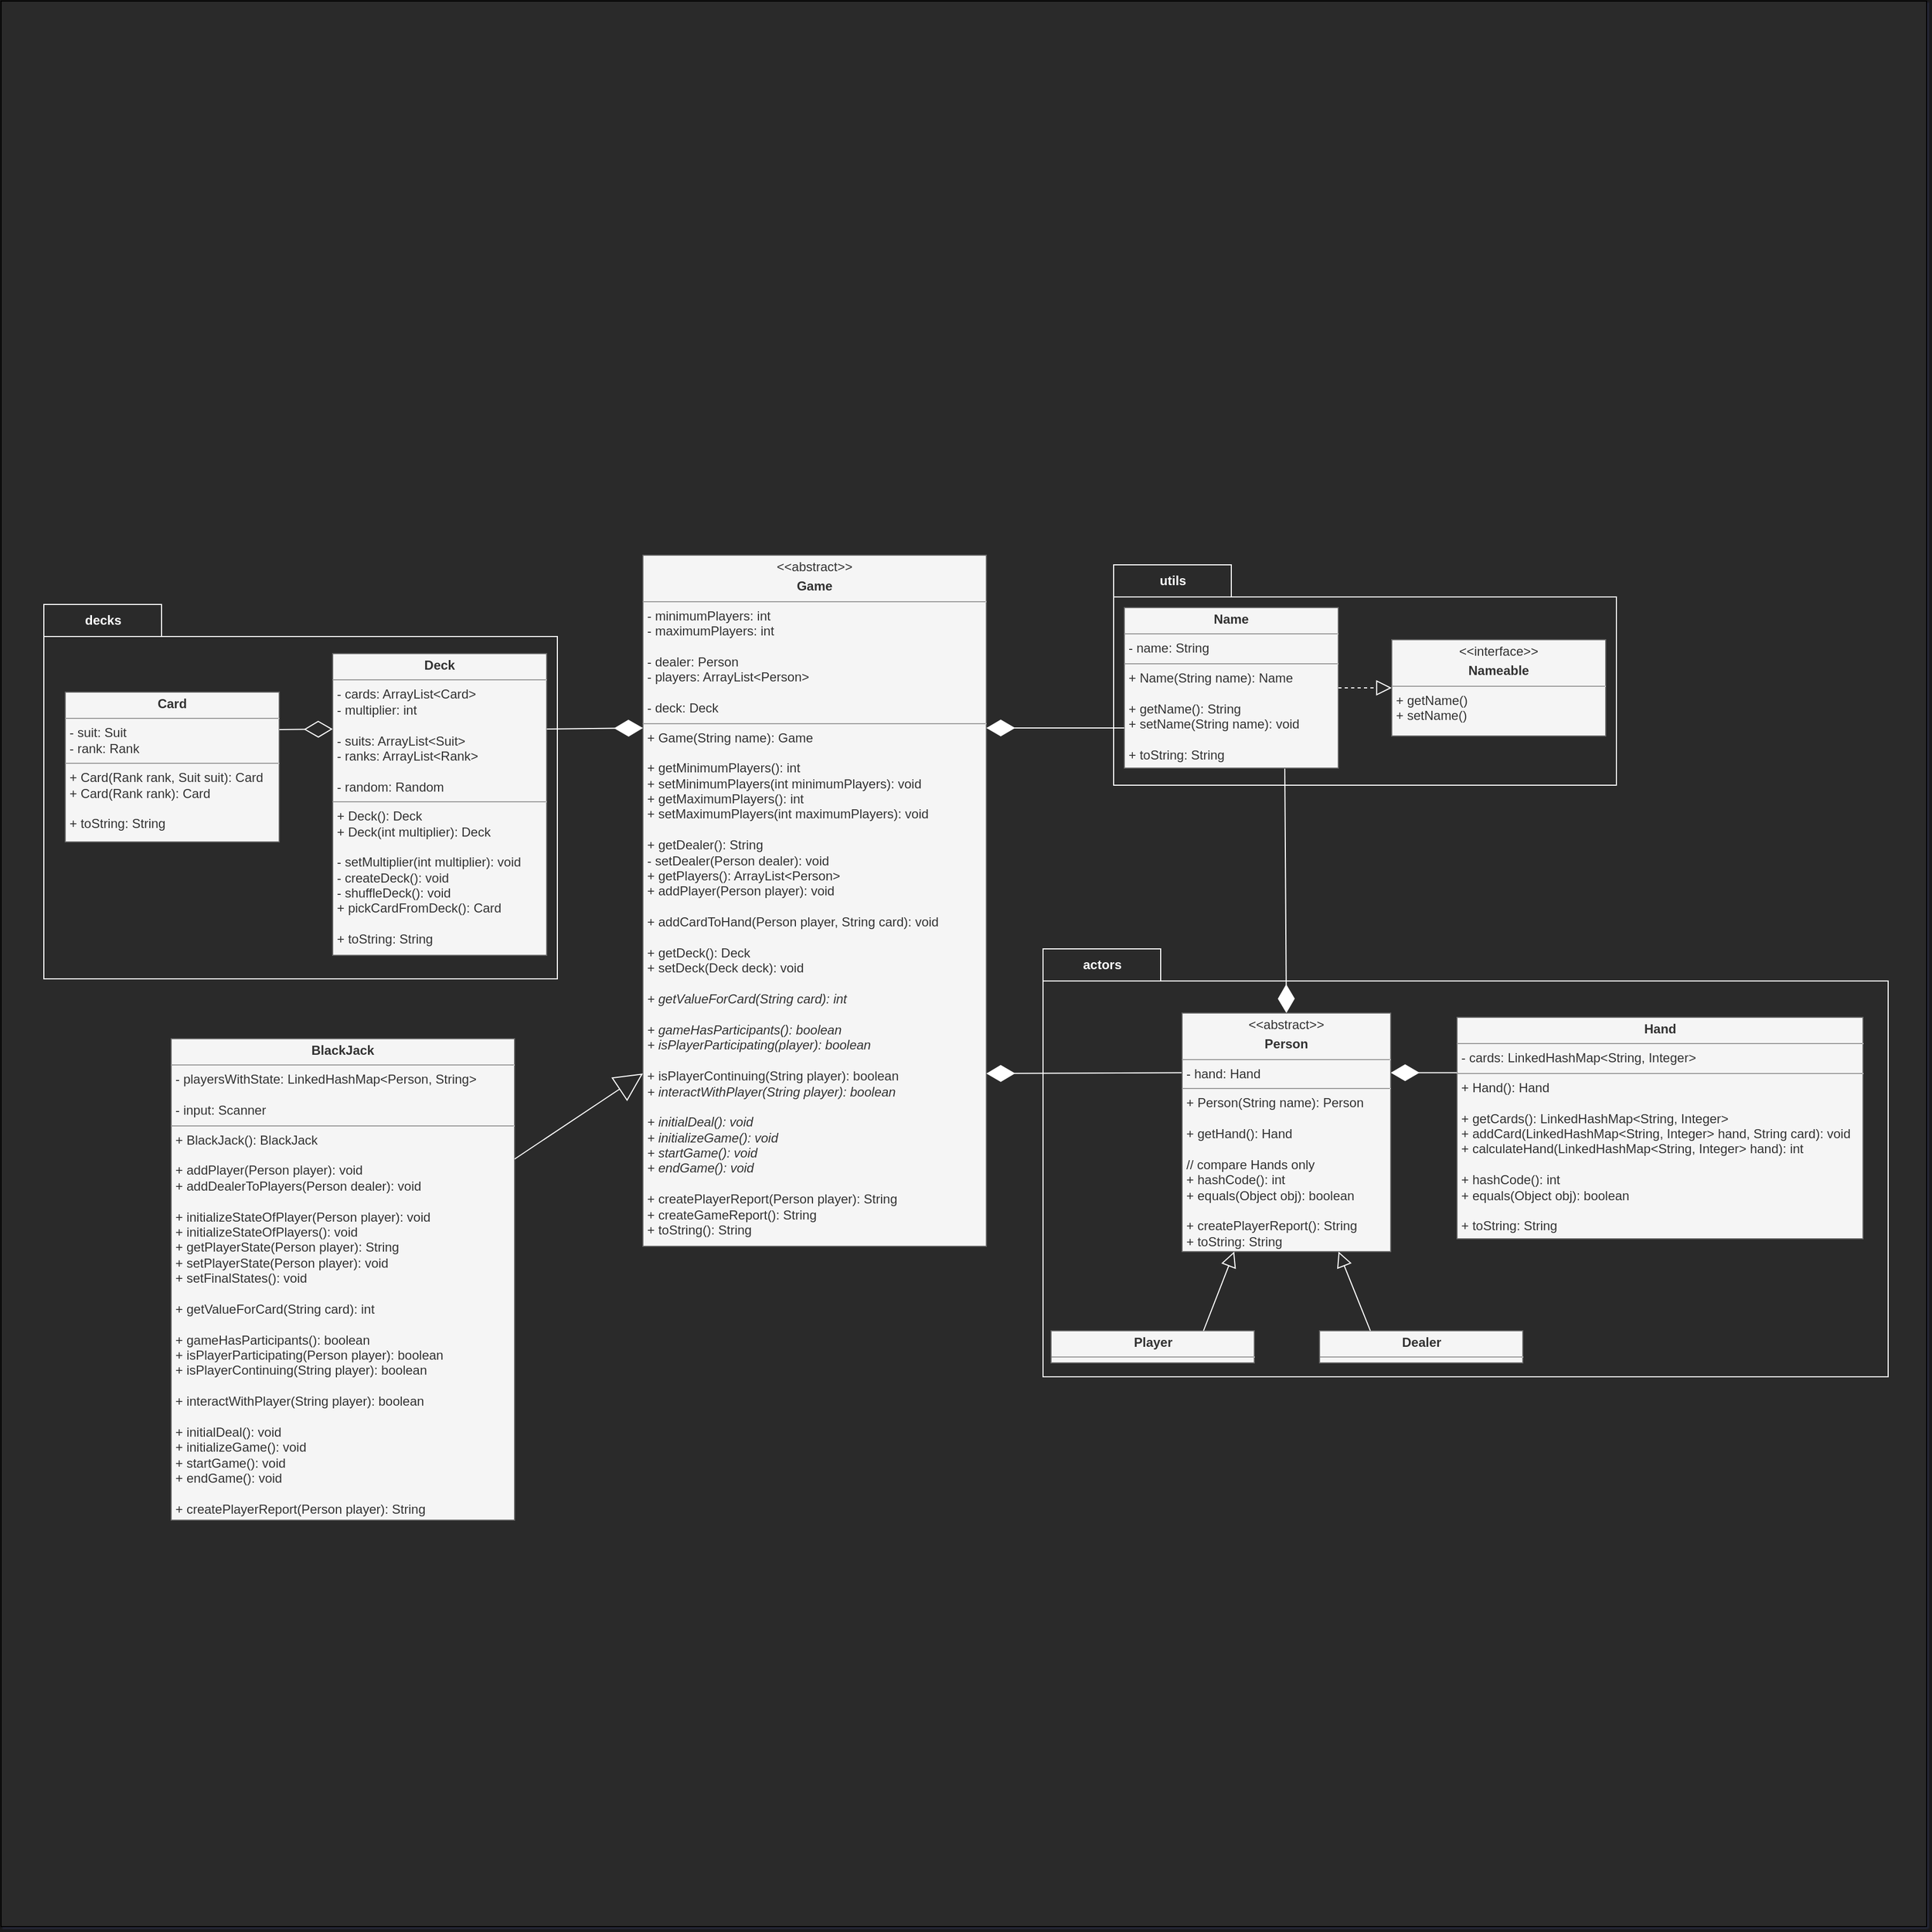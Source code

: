 <mxfile>
    <diagram id="OMdXxbHVJtqyGam3u5n7" name="Page-1">
        <mxGraphModel dx="3282" dy="4297" grid="1" gridSize="10" guides="1" tooltips="1" connect="1" arrows="1" fold="1" page="1" pageScale="1" pageWidth="1169" pageHeight="827" background="#1A1A1A" math="0" shadow="1">
            <root>
                <mxCell id="0"/>
                <mxCell id="1" parent="0"/>
                <mxCell id="93" value="" style="whiteSpace=wrap;html=1;aspect=fixed;fillColor=#2A2A2A;" vertex="1" parent="1">
                    <mxGeometry x="-480" y="-2030" width="1800" height="1800" as="geometry"/>
                </mxCell>
                <mxCell id="56" value="&lt;p style=&quot;margin: 4px 0px 0px ; text-align: center&quot;&gt;&amp;lt;&amp;lt;abstract&amp;gt;&amp;gt;&lt;/p&gt;&lt;p style=&quot;margin: 4px 0px 0px ; text-align: center&quot;&gt;&lt;b&gt;Game&lt;/b&gt;&lt;/p&gt;&lt;hr size=&quot;1&quot;&gt;&lt;p style=&quot;margin: 0px 0px 0px 4px&quot;&gt;- minimumPlayers: int&lt;br&gt;&lt;/p&gt;&lt;p style=&quot;margin: 0px 0px 0px 4px&quot;&gt;- maximumPlayers: int&lt;br&gt;&lt;br&gt;&lt;/p&gt;&lt;p style=&quot;margin: 0px 0px 0px 4px&quot;&gt;- dealer: Person&lt;br&gt;&lt;/p&gt;&lt;p style=&quot;margin: 0px 0px 0px 4px&quot;&gt;- players: ArrayList&amp;lt;Person&amp;gt;&lt;br&gt;&lt;/p&gt;&lt;p style=&quot;margin: 0px 0px 0px 4px&quot;&gt;&lt;br&gt;&lt;/p&gt;&lt;p style=&quot;margin: 0px 0px 0px 4px&quot;&gt;- deck: Deck&lt;/p&gt;&lt;hr size=&quot;1&quot;&gt;&lt;p style=&quot;margin: 0px 0px 0px 4px&quot;&gt;+ Game(String name): Game&lt;br&gt;&lt;/p&gt;&lt;p style=&quot;margin: 0px 0px 0px 4px&quot;&gt;&lt;br&gt;&lt;/p&gt;&lt;p style=&quot;margin: 0px 0px 0px 4px&quot;&gt;+ getMinimumPlayers(): int&lt;br&gt;&lt;/p&gt;&lt;p style=&quot;margin: 0px 0px 0px 4px&quot;&gt;+ setMinimumPlayers(int minimumPlayers): void&lt;/p&gt;&lt;p style=&quot;margin: 0px 0px 0px 4px&quot;&gt;+ getMaximumPlayers(): int&lt;br&gt;&lt;/p&gt;&lt;p style=&quot;margin: 0px 0px 0px 4px&quot;&gt;+ setMaximumPlayers(int maximumPlayers): void&lt;br&gt;&lt;/p&gt;&lt;p style=&quot;margin: 0px 0px 0px 4px&quot;&gt;&lt;br&gt;&lt;/p&gt;&lt;p style=&quot;margin: 0px 0px 0px 4px&quot;&gt;+ getDealer(): String&lt;br&gt;&lt;/p&gt;&lt;p style=&quot;margin: 0px 0px 0px 4px&quot;&gt;- setDealer(Person dealer): void&lt;/p&gt;&lt;p style=&quot;margin: 0px 0px 0px 4px&quot;&gt;+ getPlayers(): ArrayList&amp;lt;Person&amp;gt;&lt;/p&gt;&lt;p style=&quot;margin: 0px 0px 0px 4px&quot;&gt;+ addPlayer(Person player): void&lt;br&gt;&lt;/p&gt;&lt;div&gt;&lt;br&gt;&lt;/div&gt;&lt;div&gt;&lt;p style=&quot;margin: 0px 0px 0px 4px&quot;&gt;+ addCardToHand(Person player, String card): void&lt;br&gt;&lt;/p&gt;&lt;/div&gt;&lt;p style=&quot;margin: 0px 0px 0px 4px&quot;&gt;&lt;br&gt;&lt;/p&gt;&lt;p style=&quot;margin: 0px 0px 0px 4px&quot;&gt;+ getDeck(): Deck&lt;/p&gt;&lt;p style=&quot;margin: 0px 0px 0px 4px&quot;&gt;+ setDeck(Deck deck): void&lt;/p&gt;&lt;p style=&quot;margin: 0px 0px 0px 4px&quot;&gt;&lt;i&gt;&lt;br&gt;&lt;/i&gt;&lt;/p&gt;&lt;p style=&quot;margin: 0px 0px 0px 4px&quot;&gt;&lt;i&gt;+ getValueForCard(String card): int&lt;/i&gt;&lt;br&gt;&lt;/p&gt;&lt;div&gt;&lt;p style=&quot;margin: 0px 0px 0px 4px&quot;&gt;&lt;br&gt;&lt;/p&gt;&lt;/div&gt;&lt;p style=&quot;margin: 0px 0px 0px 4px&quot;&gt;&lt;i&gt;+ gameHasParticipants(): boolean&lt;/i&gt;&lt;br&gt;&lt;/p&gt;&lt;p style=&quot;margin: 0px 0px 0px 4px&quot;&gt;&lt;i&gt;+ isPlayerParticipating(player): boolean&lt;/i&gt;&lt;/p&gt;&lt;div&gt;&lt;p style=&quot;margin: 0px 0px 0px 4px&quot;&gt;&lt;br&gt;&lt;/p&gt;&lt;/div&gt;&lt;p style=&quot;margin: 0px 0px 0px 4px&quot;&gt;+ isPlayerContinuing(String player): boolean&lt;/p&gt;&lt;p style=&quot;margin: 0px 0px 0px 4px&quot;&gt;&lt;i&gt;+ interactWithPlayer(String player): boolean&lt;/i&gt;&lt;/p&gt;&lt;p style=&quot;margin: 0px 0px 0px 4px&quot;&gt;&lt;br&gt;&lt;/p&gt;&lt;p style=&quot;margin: 0px 0px 0px 4px&quot;&gt;&lt;i&gt;+ initialDeal(): void&lt;/i&gt;&lt;/p&gt;&lt;p style=&quot;margin: 0px 0px 0px 4px&quot;&gt;&lt;i&gt;+ initializeGame(): void&lt;/i&gt;&lt;br&gt;&lt;/p&gt;&lt;p style=&quot;margin: 0px 0px 0px 4px&quot;&gt;&lt;i&gt;+ startGame(): void&lt;/i&gt;&lt;/p&gt;&lt;p style=&quot;margin: 0px 0px 0px 4px&quot;&gt;&lt;i&gt;+ endGame(): void&lt;/i&gt;&lt;/p&gt;&lt;p style=&quot;margin: 0px 0px 0px 4px&quot;&gt;&lt;br&gt;&lt;/p&gt;&lt;p style=&quot;margin: 0px 0px 0px 4px&quot;&gt;+ createPlayerReport(Person player): String&lt;/p&gt;&lt;p style=&quot;margin: 0px 0px 0px 4px&quot;&gt;+ createGameReport(): String&lt;br&gt;&lt;/p&gt;&lt;p style=&quot;margin: 0px 0px 0px 4px&quot;&gt;+ toString(): String&lt;/p&gt;" style="verticalAlign=top;align=left;overflow=fill;fontSize=12;fontFamily=Helvetica;html=1;fillColor=#f5f5f5;fontColor=#333333;strokeColor=#666666;" parent="1" vertex="1">
                    <mxGeometry x="120" y="-1512" width="321" height="646" as="geometry"/>
                </mxCell>
                <mxCell id="60" value="" style="endArrow=diamondThin;endFill=1;endSize=24;html=1;exitX=0;exitY=0.25;exitDx=0;exitDy=0;fontColor=#000000;strokeColor=#FFFFFF;rounded=0;fillColor=#f5f5f5;entryX=1;entryY=0.75;entryDx=0;entryDy=0;" parent="1" source="61" target="56" edge="1">
                    <mxGeometry width="160" relative="1" as="geometry">
                        <mxPoint x="637" y="-1456" as="sourcePoint"/>
                        <mxPoint x="565" y="-1566" as="targetPoint"/>
                        <Array as="points"/>
                    </mxGeometry>
                </mxCell>
                <mxCell id="65" value="" style="endArrow=diamondThin;endFill=1;endSize=24;html=1;exitX=0.75;exitY=1;exitDx=0;exitDy=0;fontColor=#000000;strokeColor=#FFFFFF;rounded=0;fillColor=#f5f5f5;entryX=0.5;entryY=0;entryDx=0;entryDy=0;" parent="1" source="63" target="61" edge="1">
                    <mxGeometry width="160" relative="1" as="geometry">
                        <mxPoint x="645" y="-1309.5" as="sourcePoint"/>
                        <mxPoint x="505" y="-1310" as="targetPoint"/>
                        <Array as="points"/>
                    </mxGeometry>
                </mxCell>
                <mxCell id="72" value="&lt;font color=&quot;#ffffff&quot;&gt;utils&lt;/font&gt;" style="shape=folder;fontStyle=1;tabWidth=110;tabHeight=30;tabPosition=left;html=1;boundedLbl=1;labelInHeader=1;container=1;collapsible=0;recursiveResize=0;fillColor=none;fontColor=#333333;strokeColor=#FFFFFF;" parent="1" vertex="1">
                    <mxGeometry x="560" y="-1503" width="470" height="206" as="geometry"/>
                </mxCell>
                <mxCell id="63" value="&lt;p style=&quot;margin: 0px ; margin-top: 4px ; text-align: center&quot;&gt;&lt;b&gt;Name&lt;/b&gt;&lt;br&gt;&lt;/p&gt;&lt;hr size=&quot;1&quot;&gt;&lt;p style=&quot;margin: 0px ; margin-left: 4px&quot;&gt;- name: String&lt;/p&gt;&lt;hr size=&quot;1&quot;&gt;&lt;p style=&quot;margin: 0px ; margin-left: 4px&quot;&gt;&lt;span&gt;+ Name(String name): Name&lt;/span&gt;&lt;/p&gt;&lt;p style=&quot;margin: 0px ; margin-left: 4px&quot;&gt;&lt;span&gt;&lt;br&gt;&lt;/span&gt;&lt;/p&gt;&lt;p style=&quot;margin: 0px ; margin-left: 4px&quot;&gt;&lt;span&gt;+ getName(): String&lt;/span&gt;&lt;/p&gt;&lt;p style=&quot;margin: 0px ; margin-left: 4px&quot;&gt;&lt;span&gt;+ setName(String name): void&lt;/span&gt;&lt;/p&gt;&lt;p style=&quot;margin: 0px ; margin-left: 4px&quot;&gt;&lt;span&gt;&lt;br&gt;&lt;/span&gt;&lt;/p&gt;&lt;p style=&quot;margin: 0px ; margin-left: 4px&quot;&gt;&lt;span&gt;+ toString: String&lt;/span&gt;&lt;br&gt;&lt;/p&gt;" style="verticalAlign=top;align=left;overflow=fill;fontSize=12;fontFamily=Helvetica;html=1;fillColor=#f5f5f5;fontColor=#333333;strokeColor=#666666;" parent="72" vertex="1">
                    <mxGeometry x="10" y="40" width="200" height="150" as="geometry"/>
                </mxCell>
                <mxCell id="66" value="" style="endArrow=block;dashed=1;endFill=0;endSize=12;html=1;exitX=1;exitY=0.5;exitDx=0;exitDy=0;entryX=0;entryY=0.5;entryDx=0;entryDy=0;fillColor=#f5f5f5;strokeColor=#FFFFFF;" parent="72" source="63" target="64" edge="1">
                    <mxGeometry width="160" relative="1" as="geometry">
                        <mxPoint x="399" y="190" as="sourcePoint"/>
                        <mxPoint x="559" y="190" as="targetPoint"/>
                    </mxGeometry>
                </mxCell>
                <mxCell id="64" value="&lt;p style=&quot;margin: 0px ; margin-top: 4px ; text-align: center&quot;&gt;&amp;lt;&amp;lt;interface&amp;gt;&amp;gt;&lt;/p&gt;&lt;p style=&quot;margin: 0px ; margin-top: 4px ; text-align: center&quot;&gt;&lt;b&gt;Nameable&lt;/b&gt;&lt;/p&gt;&lt;hr size=&quot;1&quot;&gt;&lt;p style=&quot;margin: 0px ; margin-left: 4px&quot;&gt;&lt;/p&gt;&lt;p style=&quot;margin: 0px ; margin-left: 4px&quot;&gt;&lt;span&gt;+ getName()&lt;/span&gt;&lt;br&gt;&lt;/p&gt;&lt;p style=&quot;margin: 0px ; margin-left: 4px&quot;&gt;&lt;span&gt;+ setName()&lt;/span&gt;&lt;/p&gt;&lt;p style=&quot;margin: 0px ; margin-left: 4px&quot;&gt;&lt;br&gt;&lt;/p&gt;" style="verticalAlign=top;align=left;overflow=fill;fontSize=12;fontFamily=Helvetica;html=1;fillColor=#f5f5f5;fontColor=#333333;strokeColor=#666666;" parent="72" vertex="1">
                    <mxGeometry x="260" y="70" width="200" height="90" as="geometry"/>
                </mxCell>
                <mxCell id="70" value="&lt;font color=&quot;#ffffff&quot;&gt;actors&lt;/font&gt;" style="shape=folder;fontStyle=1;tabWidth=110;tabHeight=30;tabPosition=left;html=1;boundedLbl=1;labelInHeader=1;container=1;collapsible=0;recursiveResize=0;fillColor=none;fontColor=#333333;strokeColor=#FFFFFF;" parent="1" vertex="1">
                    <mxGeometry x="494" y="-1144" width="790" height="400" as="geometry"/>
                </mxCell>
                <mxCell id="57" value="&lt;p style=&quot;margin: 0px ; margin-top: 4px ; text-align: center&quot;&gt;&lt;b&gt;Player&lt;/b&gt;&lt;/p&gt;&lt;hr size=&quot;1&quot;&gt;&lt;p style=&quot;margin: 0px ; margin-left: 4px&quot;&gt;&lt;/p&gt;&lt;p style=&quot;margin: 0px ; margin-left: 4px&quot;&gt;&lt;br&gt;&lt;/p&gt;" style="verticalAlign=top;align=left;overflow=fill;fontSize=12;fontFamily=Helvetica;html=1;fillColor=#f5f5f5;fontColor=#333333;strokeColor=#666666;" parent="70" vertex="1">
                    <mxGeometry x="7.5" y="357" width="190" height="30" as="geometry"/>
                </mxCell>
                <mxCell id="58" value="&lt;p style=&quot;margin: 0px ; margin-top: 4px ; text-align: center&quot;&gt;&lt;b&gt;Hand&lt;/b&gt;&lt;/p&gt;&lt;hr size=&quot;1&quot;&gt;&lt;p style=&quot;margin: 0px ; margin-left: 4px&quot;&gt;&lt;span&gt;- cards: LinkedHashMap&amp;lt;String, Integer&amp;gt;&lt;/span&gt;&lt;br&gt;&lt;/p&gt;&lt;hr size=&quot;1&quot;&gt;&lt;p style=&quot;margin: 0px 0px 0px 4px&quot;&gt;+ Hand(): Hand&lt;/p&gt;&lt;p style=&quot;margin: 0px 0px 0px 4px&quot;&gt;&lt;br&gt;&lt;/p&gt;&lt;p style=&quot;margin: 0px 0px 0px 4px&quot;&gt;+ getCards(): LinkedHashMap&amp;lt;String, Integer&amp;gt;&lt;/p&gt;&lt;p style=&quot;margin: 0px 0px 0px 4px&quot;&gt;+&amp;nbsp;addCard(LinkedHashMap&amp;lt;String, Integer&amp;gt; hand, String card): void&lt;/p&gt;&lt;p style=&quot;margin: 0px 0px 0px 4px&quot;&gt;&lt;span&gt;+ calculateHand(LinkedHashMap&amp;lt;String, Integer&amp;gt; hand): int&lt;/span&gt;&lt;br&gt;&lt;/p&gt;&lt;p style=&quot;margin: 0px 0px 0px 4px&quot;&gt;&lt;br&gt;&lt;/p&gt;&lt;p style=&quot;margin: 0px 0px 0px 4px&quot;&gt;+ hashCode(): int&lt;/p&gt;&lt;p style=&quot;margin: 0px 0px 0px 4px&quot;&gt;+ equals(Object obj): boolean&lt;/p&gt;&lt;p style=&quot;margin: 0px ; margin-left: 4px&quot;&gt;&lt;span&gt;&lt;br&gt;&lt;/span&gt;&lt;/p&gt;&lt;p style=&quot;margin: 0px ; margin-left: 4px&quot;&gt;&lt;span&gt;+ toString: String&lt;/span&gt;&lt;br&gt;&lt;/p&gt;" style="verticalAlign=top;align=left;overflow=fill;fontSize=12;fontFamily=Helvetica;html=1;fillColor=#f5f5f5;fontColor=#333333;strokeColor=#666666;" parent="70" vertex="1">
                    <mxGeometry x="387" y="64" width="379.5" height="207" as="geometry"/>
                </mxCell>
                <mxCell id="59" value="" style="endArrow=diamondThin;endFill=1;endSize=24;html=1;entryX=1;entryY=0.25;entryDx=0;entryDy=0;exitX=0;exitY=0.25;exitDx=0;exitDy=0;strokeColor=#FFFFFF;rounded=0;fillColor=#f5f5f5;" parent="70" source="58" target="61" edge="1">
                    <mxGeometry width="160" relative="1" as="geometry">
                        <mxPoint x="-70.5" y="-96" as="sourcePoint"/>
                        <mxPoint x="377.5" y="116.5" as="targetPoint"/>
                        <Array as="points"/>
                    </mxGeometry>
                </mxCell>
                <mxCell id="61" value="&lt;p style=&quot;margin: 0px ; margin-top: 4px ; text-align: center&quot;&gt;&amp;lt;&amp;lt;abstract&amp;gt;&amp;gt;&lt;/p&gt;&lt;p style=&quot;margin: 0px ; margin-top: 4px ; text-align: center&quot;&gt;&lt;b&gt;Person&lt;/b&gt;&lt;/p&gt;&lt;hr size=&quot;1&quot;&gt;&lt;p style=&quot;margin: 0px ; margin-left: 4px&quot;&gt;&lt;span&gt;- hand: Hand&lt;/span&gt;&lt;br&gt;&lt;/p&gt;&lt;hr size=&quot;1&quot;&gt;&lt;p style=&quot;margin: 0px ; margin-left: 4px&quot;&gt;&lt;span&gt;+ Person(String name): Person&lt;/span&gt;&lt;/p&gt;&lt;p style=&quot;margin: 0px ; margin-left: 4px&quot;&gt;&lt;span&gt;&lt;br&gt;&lt;/span&gt;&lt;/p&gt;&lt;p style=&quot;margin: 0px ; margin-left: 4px&quot;&gt;&lt;span&gt;+ getHand(): Hand&lt;/span&gt;&lt;/p&gt;&lt;p style=&quot;margin: 0px ; margin-left: 4px&quot;&gt;&lt;span&gt;&amp;nbsp;&lt;/span&gt;&lt;br&gt;&lt;/p&gt;&lt;p style=&quot;margin: 0px ; margin-left: 4px&quot;&gt;&lt;span&gt;// compare Hands only&lt;/span&gt;&lt;/p&gt;&lt;p style=&quot;margin: 0px 0px 0px 4px&quot;&gt;+ hashCode(): int&lt;/p&gt;&lt;p style=&quot;margin: 0px 0px 0px 4px&quot;&gt;+ equals(Object obj): boolean&lt;/p&gt;&lt;div&gt;&lt;br&gt;&lt;/div&gt;&lt;p style=&quot;margin: 0px 0px 0px 4px&quot;&gt;+ createPlayerReport(): String&lt;/p&gt;&lt;p style=&quot;margin: 0px ; margin-left: 4px&quot;&gt;&lt;span&gt;+ toString: String&lt;/span&gt;&lt;br&gt;&lt;/p&gt;" style="verticalAlign=top;align=left;overflow=fill;fontSize=12;fontFamily=Helvetica;html=1;fillColor=#f5f5f5;fontColor=#333333;strokeColor=#666666;" parent="70" vertex="1">
                    <mxGeometry x="130" y="60" width="195" height="223" as="geometry"/>
                </mxCell>
                <mxCell id="62" value="&lt;p style=&quot;margin: 0px ; margin-top: 4px ; text-align: center&quot;&gt;&lt;b&gt;Dealer&lt;/b&gt;&lt;/p&gt;&lt;hr size=&quot;1&quot;&gt;&lt;p style=&quot;margin: 0px ; margin-left: 4px&quot;&gt;&lt;br&gt;&lt;/p&gt;" style="verticalAlign=top;align=left;overflow=fill;fontSize=12;fontFamily=Helvetica;html=1;fillColor=#f5f5f5;fontColor=#333333;strokeColor=#666666;" parent="70" vertex="1">
                    <mxGeometry x="258.5" y="357" width="190" height="30" as="geometry"/>
                </mxCell>
                <mxCell id="67" value="" style="endArrow=block;endFill=0;endSize=12;html=1;exitX=0.75;exitY=0;exitDx=0;exitDy=0;entryX=0.25;entryY=1;entryDx=0;entryDy=0;fillColor=#f5f5f5;strokeColor=#FFFFFF;" parent="70" source="57" target="61" edge="1">
                    <mxGeometry width="160" relative="1" as="geometry">
                        <mxPoint x="282.5" y="-146.5" as="sourcePoint"/>
                        <mxPoint x="362.5" y="-146" as="targetPoint"/>
                    </mxGeometry>
                </mxCell>
                <mxCell id="68" value="" style="endArrow=block;endFill=0;endSize=12;html=1;exitX=0.25;exitY=0;exitDx=0;exitDy=0;entryX=0.75;entryY=1;entryDx=0;entryDy=0;fillColor=#f5f5f5;strokeColor=#FFFFFF;" parent="70" source="62" target="61" edge="1">
                    <mxGeometry width="160" relative="1" as="geometry">
                        <mxPoint x="115" y="396" as="sourcePoint"/>
                        <mxPoint x="132.5" y="344.0" as="targetPoint"/>
                    </mxGeometry>
                </mxCell>
                <mxCell id="69" value="" style="endArrow=diamondThin;endFill=1;endSize=24;html=1;exitX=0;exitY=0.75;exitDx=0;exitDy=0;fontColor=#000000;strokeColor=#FFFFFF;rounded=0;fillColor=#f5f5f5;entryX=1;entryY=0.25;entryDx=0;entryDy=0;" parent="1" source="63" target="56" edge="1">
                    <mxGeometry width="160" relative="1" as="geometry">
                        <mxPoint x="840" y="-1666" as="sourcePoint"/>
                        <mxPoint x="421" y="-1766" as="targetPoint"/>
                        <Array as="points"/>
                    </mxGeometry>
                </mxCell>
                <mxCell id="73" value="&lt;font color=&quot;#ffffff&quot;&gt;decks&lt;/font&gt;" style="shape=folder;fontStyle=1;tabWidth=110;tabHeight=30;tabPosition=left;html=1;boundedLbl=1;labelInHeader=1;container=1;collapsible=0;recursiveResize=0;fillColor=none;fontColor=#333333;strokeColor=#FFFFFF;" parent="1" vertex="1">
                    <mxGeometry x="-440" y="-1466" width="480" height="350" as="geometry"/>
                </mxCell>
                <mxCell id="74" value="&lt;p style=&quot;margin: 0px ; margin-top: 4px ; text-align: center&quot;&gt;&lt;b&gt;Deck&lt;/b&gt;&lt;br&gt;&lt;/p&gt;&lt;hr size=&quot;1&quot;&gt;&lt;p style=&quot;margin: 0px ; margin-left: 4px&quot;&gt;- cards: ArrayList&amp;lt;Card&amp;gt;&lt;/p&gt;&lt;p style=&quot;margin: 0px ; margin-left: 4px&quot;&gt;- multiplier: int&lt;/p&gt;&lt;p style=&quot;margin: 0px ; margin-left: 4px&quot;&gt;&lt;br&gt;&lt;/p&gt;&lt;p style=&quot;margin: 0px 0px 0px 4px&quot;&gt;- suits: ArrayList&amp;lt;Suit&amp;gt;&lt;/p&gt;&lt;p style=&quot;margin: 0px 0px 0px 4px&quot;&gt;- ranks: ArrayList&amp;lt;Rank&amp;gt;&lt;/p&gt;&lt;p style=&quot;margin: 0px 0px 0px 4px&quot;&gt;&lt;br&gt;&lt;/p&gt;&lt;p style=&quot;margin: 0px 0px 0px 4px&quot;&gt;- random: Random&lt;/p&gt;&lt;hr size=&quot;1&quot;&gt;&lt;p style=&quot;margin: 0px 0px 0px 4px&quot;&gt;+ Deck(): Deck&lt;/p&gt;&lt;p style=&quot;margin: 0px 0px 0px 4px&quot;&gt;+ Deck(int multiplier): Deck&lt;br&gt;&lt;/p&gt;&lt;p style=&quot;margin: 0px 0px 0px 4px&quot;&gt;&lt;br&gt;&lt;/p&gt;&lt;p style=&quot;margin: 0px 0px 0px 4px&quot;&gt;- setMultiplier(int multiplier): void&lt;/p&gt;&lt;p style=&quot;margin: 0px 0px 0px 4px&quot;&gt;- createDeck(): void&lt;br&gt;&lt;/p&gt;&lt;p style=&quot;margin: 0px 0px 0px 4px&quot;&gt;- shuffleDeck(): void&lt;/p&gt;&lt;p style=&quot;margin: 0px 0px 0px 4px&quot;&gt;+ pickCardFromDeck(): Card&lt;/p&gt;&lt;div&gt;&lt;br&gt;&lt;/div&gt;&lt;p style=&quot;margin: 0px ; margin-left: 4px&quot;&gt;&lt;span&gt;+ toString: String&lt;/span&gt;&lt;br&gt;&lt;/p&gt;" style="verticalAlign=top;align=left;overflow=fill;fontSize=12;fontFamily=Helvetica;html=1;fillColor=#f5f5f5;fontColor=#333333;strokeColor=#666666;" parent="73" vertex="1">
                    <mxGeometry x="270" y="46" width="200" height="282" as="geometry"/>
                </mxCell>
                <mxCell id="81" value="&lt;p style=&quot;margin: 0px ; margin-top: 4px ; text-align: center&quot;&gt;&lt;b&gt;Card&lt;/b&gt;&lt;br&gt;&lt;/p&gt;&lt;hr size=&quot;1&quot;&gt;&lt;p style=&quot;margin: 0px ; margin-left: 4px&quot;&gt;- suit: Suit&lt;/p&gt;&lt;p style=&quot;margin: 0px ; margin-left: 4px&quot;&gt;- rank: Rank&lt;/p&gt;&lt;hr size=&quot;1&quot;&gt;&lt;p style=&quot;margin: 0px 0px 0px 4px&quot;&gt;+ Card(Rank rank, Suit suit): Card&lt;/p&gt;&lt;p style=&quot;margin: 0px 0px 0px 4px&quot;&gt;+ Card(Rank rank): Card&lt;/p&gt;&lt;p style=&quot;margin: 0px 0px 0px 4px&quot;&gt;&lt;br&gt;&lt;/p&gt;&lt;p style=&quot;margin: 0px 0px 0px 4px&quot;&gt;&lt;span&gt;+ toString: String&lt;/span&gt;&lt;br&gt;&lt;/p&gt;" style="verticalAlign=top;align=left;overflow=fill;fontSize=12;fontFamily=Helvetica;html=1;fillColor=#f5f5f5;fontColor=#333333;strokeColor=#666666;" parent="73" vertex="1">
                    <mxGeometry x="20" y="82" width="200" height="140" as="geometry"/>
                </mxCell>
                <mxCell id="88" value="" style="endArrow=diamondThin;endFill=0;endSize=24;html=1;fontColor=#000000;strokeColor=#FFFFFF;rounded=0;fillColor=#f5f5f5;entryX=0;entryY=0.25;entryDx=0;entryDy=0;exitX=1;exitY=0.25;exitDx=0;exitDy=0;" parent="73" source="81" target="74" edge="1">
                    <mxGeometry width="160" relative="1" as="geometry">
                        <mxPoint x="230.0" y="151" as="sourcePoint"/>
                        <mxPoint x="340.0" y="206" as="targetPoint"/>
                        <Array as="points"/>
                    </mxGeometry>
                </mxCell>
                <mxCell id="89" value="" style="endArrow=diamondThin;endFill=1;endSize=24;html=1;fontColor=#000000;strokeColor=#FFFFFF;rounded=0;fillColor=#f5f5f5;exitX=1;exitY=0.25;exitDx=0;exitDy=0;entryX=0;entryY=0.25;entryDx=0;entryDy=0;" parent="1" source="74" target="56" edge="1">
                    <mxGeometry width="160" relative="1" as="geometry">
                        <mxPoint x="-50" y="-1486" as="sourcePoint"/>
                        <mxPoint x="120" y="-1355.5" as="targetPoint"/>
                        <Array as="points"/>
                    </mxGeometry>
                </mxCell>
                <mxCell id="91" value="&lt;p style=&quot;margin: 4px 0px 0px ; text-align: center&quot;&gt;&lt;b&gt;BlackJack&lt;/b&gt;&lt;br&gt;&lt;/p&gt;&lt;hr size=&quot;1&quot;&gt;&lt;p style=&quot;margin: 0px 0px 0px 4px&quot;&gt;&lt;span&gt;- playersWithState: LinkedHashMap&amp;lt;Person, String&amp;gt;&lt;/span&gt;&lt;br&gt;&lt;/p&gt;&lt;p style=&quot;margin: 0px 0px 0px 4px&quot;&gt;&lt;br&gt;&lt;/p&gt;&lt;p style=&quot;margin: 0px 0px 0px 4px&quot;&gt;- input: Scanner&lt;/p&gt;&lt;hr size=&quot;1&quot;&gt;&lt;p style=&quot;margin: 0px 0px 0px 4px&quot;&gt;+ BlackJack(): BlackJack&lt;br&gt;&lt;/p&gt;&lt;p style=&quot;margin: 0px 0px 0px 4px&quot;&gt;&lt;br&gt;&lt;/p&gt;&lt;p style=&quot;margin: 0px 0px 0px 4px&quot;&gt;&lt;span&gt;+ addPlayer(Person player): void&lt;/span&gt;&lt;/p&gt;&lt;p style=&quot;margin: 0px 0px 0px 4px&quot;&gt;&lt;span&gt;+ addDealerToPlayers(Person dealer): void&lt;/span&gt;&lt;br&gt;&lt;/p&gt;&lt;p style=&quot;margin: 0px 0px 0px 4px&quot;&gt;&lt;br&gt;&lt;/p&gt;&lt;p style=&quot;margin: 0px 0px 0px 4px&quot;&gt;+ initializeStateOfPlayer(Person player): void&lt;/p&gt;&lt;p style=&quot;margin: 0px 0px 0px 4px&quot;&gt;+ initializeStateOfPlayers(): void&lt;br&gt;&lt;/p&gt;&lt;p style=&quot;margin: 0px 0px 0px 4px&quot;&gt;+ getPlayerState(Person player): String&lt;/p&gt;&lt;div&gt;&lt;p style=&quot;margin: 0px 0px 0px 4px&quot;&gt;+ setPlayerState(Person player): void&lt;/p&gt;&lt;p style=&quot;margin: 0px 0px 0px 4px&quot;&gt;+ setFinalStates(): void&lt;/p&gt;&lt;div&gt;&lt;p style=&quot;margin: 0px 0px 0px 4px&quot;&gt;&lt;br&gt;&lt;/p&gt;&lt;/div&gt;&lt;p style=&quot;margin: 0px 0px 0px 4px&quot;&gt;+ getValueForCard(String card): int&lt;br&gt;&lt;/p&gt;&lt;div&gt;&lt;p style=&quot;margin: 0px 0px 0px 4px&quot;&gt;&lt;br&gt;&lt;/p&gt;&lt;/div&gt;&lt;p style=&quot;margin: 0px 0px 0px 4px&quot;&gt;+ gameHasParticipants(): boolean&lt;br&gt;&lt;/p&gt;&lt;p style=&quot;margin: 0px 0px 0px 4px&quot;&gt;+ isPlayerParticipating(Person player): boolean&lt;/p&gt;&lt;div&gt;&lt;p style=&quot;margin: 0px 0px 0px 4px&quot;&gt;+ isPlayerContinuing(String player): boolean&lt;/p&gt;&lt;/div&gt;&lt;div&gt;&lt;br&gt;&lt;/div&gt;&lt;div&gt;&lt;p style=&quot;margin: 0px 0px 0px 4px&quot;&gt;&lt;span&gt;+ interactWithPlayer(String player): boolean&lt;/span&gt;&lt;br&gt;&lt;/p&gt;&lt;p style=&quot;margin: 0px 0px 0px 4px&quot;&gt;&lt;br&gt;&lt;/p&gt;&lt;/div&gt;&lt;div&gt;&lt;p style=&quot;margin: 0px 0px 0px 4px&quot;&gt;+ initialDeal(): void&lt;/p&gt;&lt;p style=&quot;margin: 0px 0px 0px 4px&quot;&gt;+ initializeGame(): void&lt;br&gt;&lt;/p&gt;&lt;p style=&quot;margin: 0px 0px 0px 4px&quot;&gt;+ startGame(): void&lt;/p&gt;&lt;p style=&quot;margin: 0px 0px 0px 4px&quot;&gt;+ endGame(): void&lt;/p&gt;&lt;p style=&quot;margin: 0px 0px 0px 4px&quot;&gt;&lt;br&gt;&lt;/p&gt;&lt;/div&gt;&lt;/div&gt;&lt;p style=&quot;margin: 0px 0px 0px 4px&quot;&gt;+ createPlayerReport(Person player): String&lt;/p&gt;&lt;p style=&quot;margin: 0px 0px 0px 4px&quot;&gt;&lt;br&gt;&lt;/p&gt;" style="verticalAlign=top;align=left;overflow=fill;fontSize=12;fontFamily=Helvetica;html=1;fillColor=#f5f5f5;fontColor=#333333;strokeColor=#666666;" vertex="1" parent="1">
                    <mxGeometry x="-321" y="-1060" width="321" height="450" as="geometry"/>
                </mxCell>
                <mxCell id="92" value="" style="endArrow=block;endFill=0;endSize=24;html=1;fontColor=#000000;strokeColor=#FFFFFF;rounded=0;fillColor=#f5f5f5;exitX=1;exitY=0.25;exitDx=0;exitDy=0;entryX=0;entryY=0.75;entryDx=0;entryDy=0;" edge="1" parent="1" source="91" target="56">
                    <mxGeometry width="160" relative="1" as="geometry">
                        <mxPoint x="40" y="-1339.5" as="sourcePoint"/>
                        <mxPoint x="130" y="-1340.5" as="targetPoint"/>
                        <Array as="points"/>
                    </mxGeometry>
                </mxCell>
            </root>
        </mxGraphModel>
    </diagram>
</mxfile>